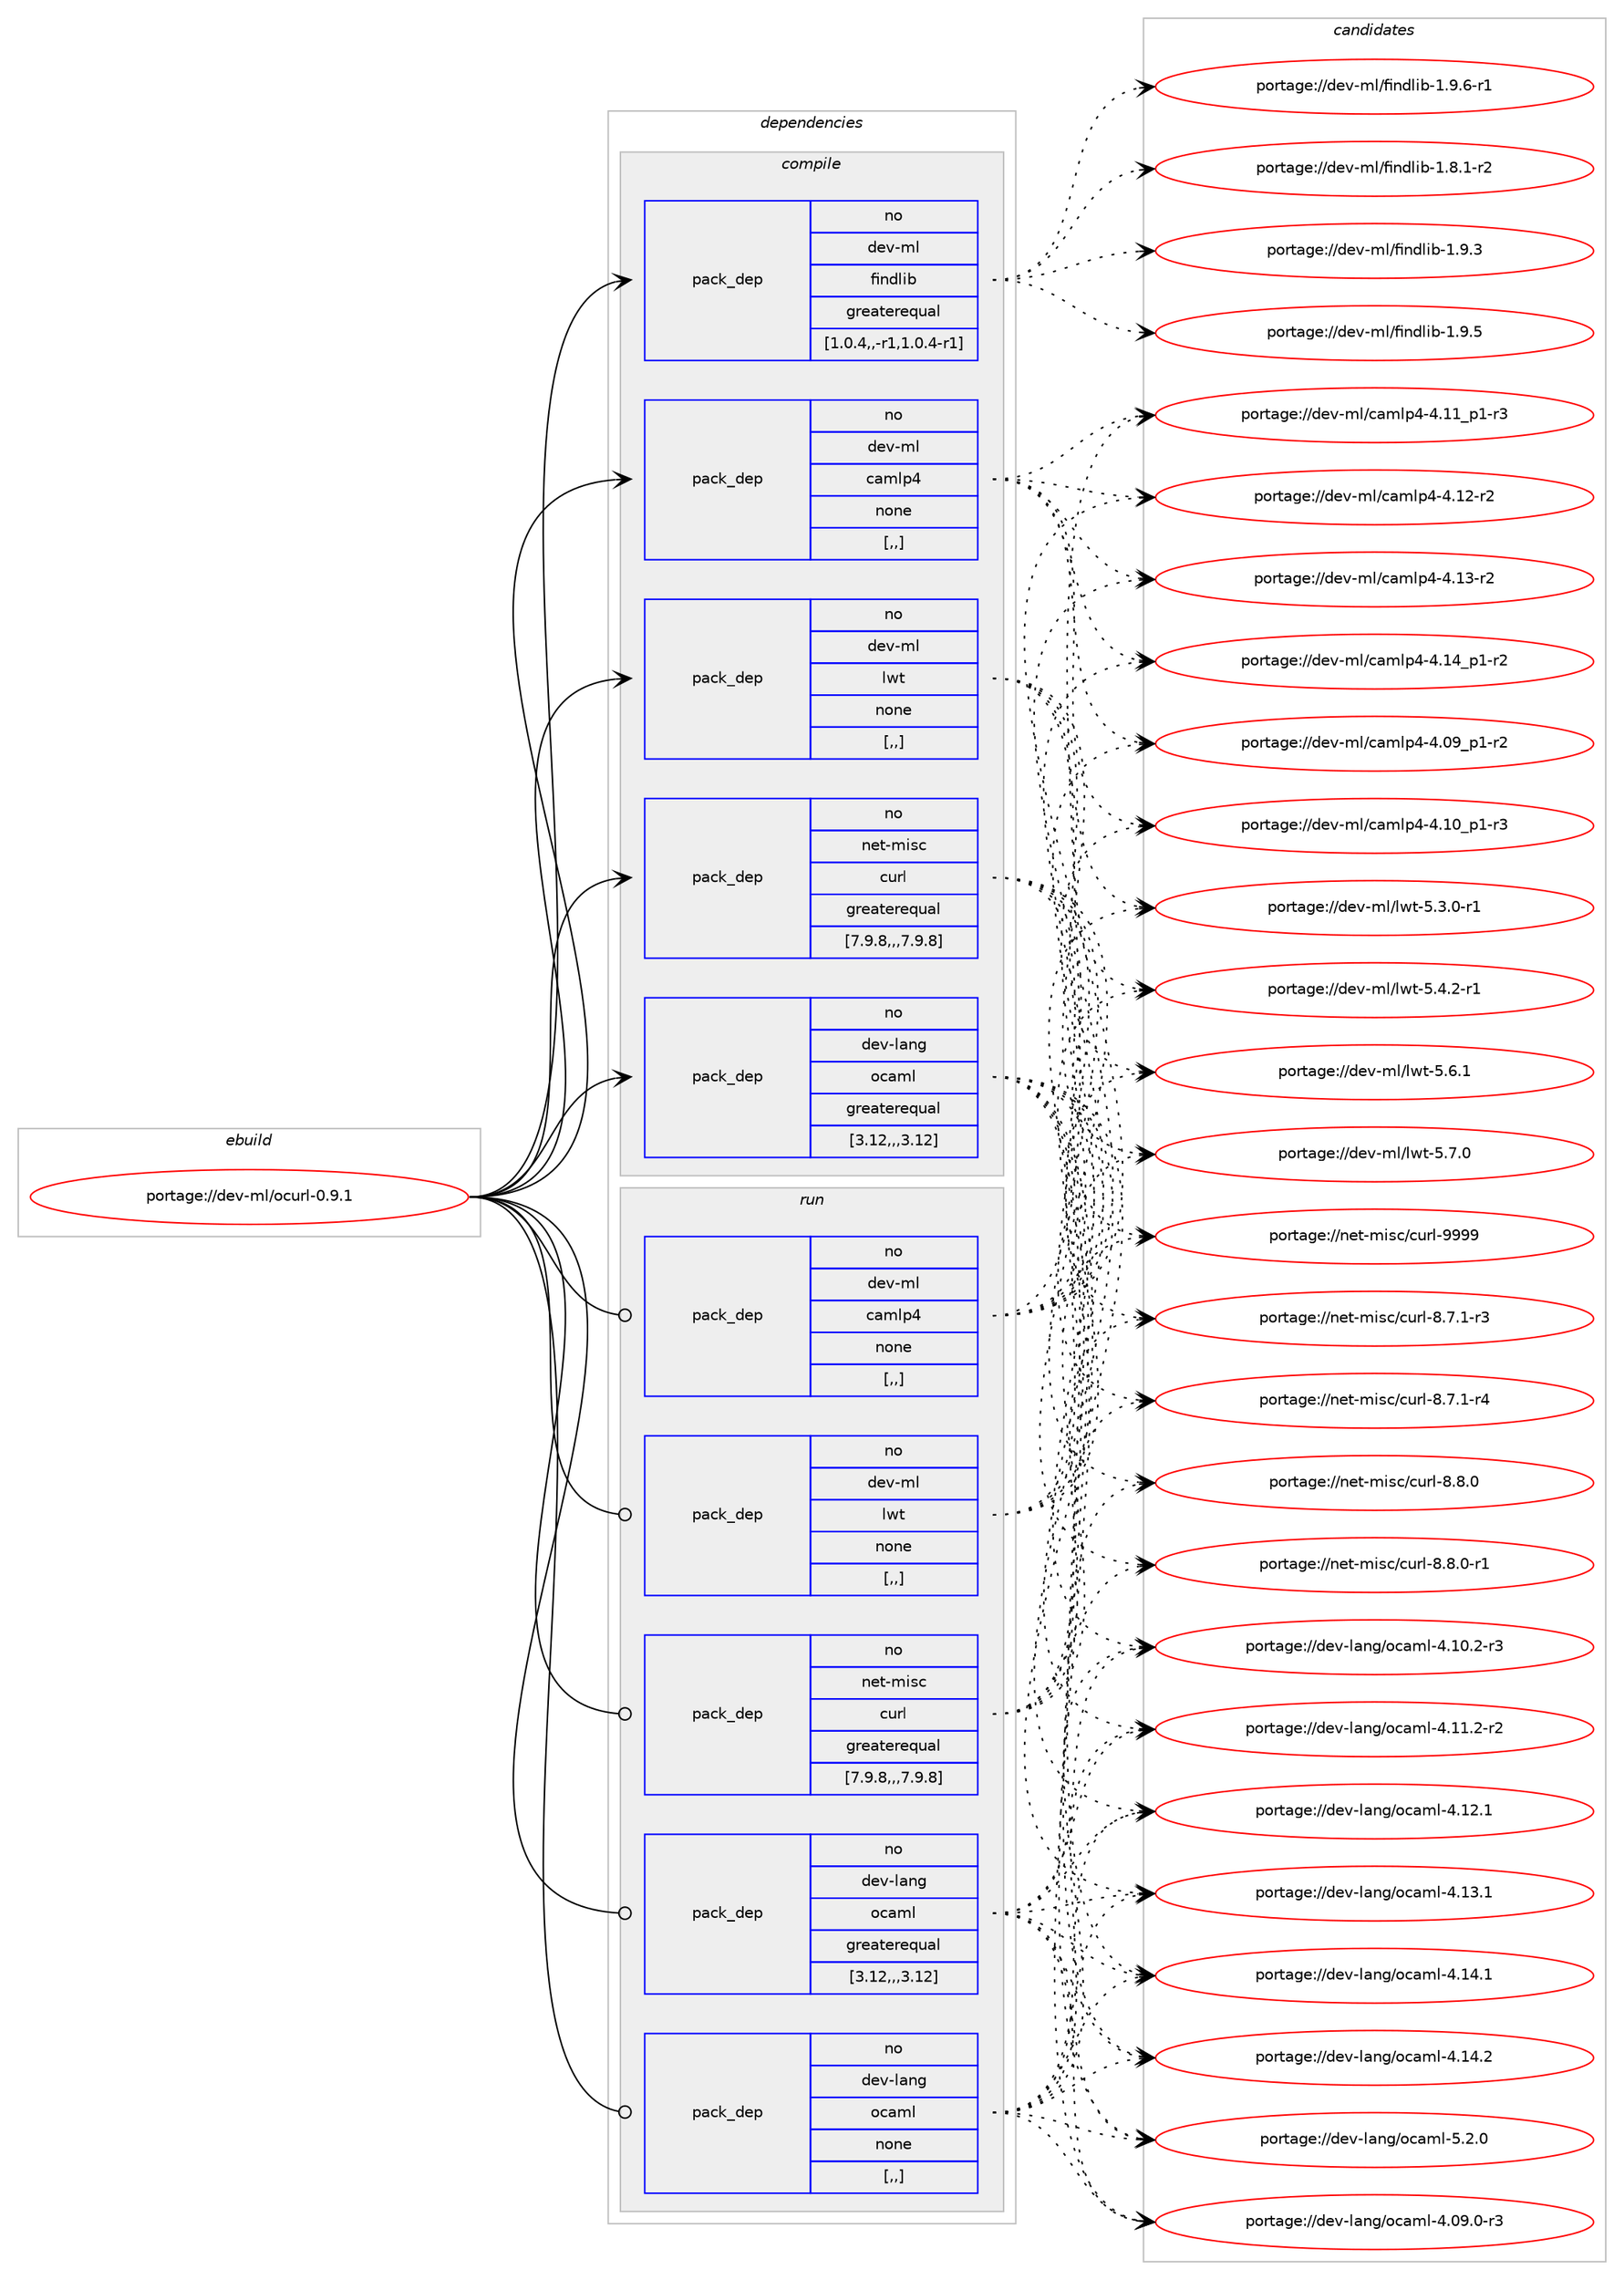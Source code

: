 digraph prolog {

# *************
# Graph options
# *************

newrank=true;
concentrate=true;
compound=true;
graph [rankdir=LR,fontname=Helvetica,fontsize=10,ranksep=1.5];#, ranksep=2.5, nodesep=0.2];
edge  [arrowhead=vee];
node  [fontname=Helvetica,fontsize=10];

# **********
# The ebuild
# **********

subgraph cluster_leftcol {
color=gray;
rank=same;
label=<<i>ebuild</i>>;
id [label="portage://dev-ml/ocurl-0.9.1", color=red, width=4, href="../dev-ml/ocurl-0.9.1.svg"];
}

# ****************
# The dependencies
# ****************

subgraph cluster_midcol {
color=gray;
label=<<i>dependencies</i>>;
subgraph cluster_compile {
fillcolor="#eeeeee";
style=filled;
label=<<i>compile</i>>;
subgraph pack88204 {
dependency118238 [label=<<TABLE BORDER="0" CELLBORDER="1" CELLSPACING="0" CELLPADDING="4" WIDTH="220"><TR><TD ROWSPAN="6" CELLPADDING="30">pack_dep</TD></TR><TR><TD WIDTH="110">no</TD></TR><TR><TD>dev-lang</TD></TR><TR><TD>ocaml</TD></TR><TR><TD>greaterequal</TD></TR><TR><TD>[3.12,,,3.12]</TD></TR></TABLE>>, shape=none, color=blue];
}
id:e -> dependency118238:w [weight=20,style="solid",arrowhead="vee"];
subgraph pack88205 {
dependency118239 [label=<<TABLE BORDER="0" CELLBORDER="1" CELLSPACING="0" CELLPADDING="4" WIDTH="220"><TR><TD ROWSPAN="6" CELLPADDING="30">pack_dep</TD></TR><TR><TD WIDTH="110">no</TD></TR><TR><TD>dev-ml</TD></TR><TR><TD>camlp4</TD></TR><TR><TD>none</TD></TR><TR><TD>[,,]</TD></TR></TABLE>>, shape=none, color=blue];
}
id:e -> dependency118239:w [weight=20,style="solid",arrowhead="vee"];
subgraph pack88206 {
dependency118240 [label=<<TABLE BORDER="0" CELLBORDER="1" CELLSPACING="0" CELLPADDING="4" WIDTH="220"><TR><TD ROWSPAN="6" CELLPADDING="30">pack_dep</TD></TR><TR><TD WIDTH="110">no</TD></TR><TR><TD>dev-ml</TD></TR><TR><TD>findlib</TD></TR><TR><TD>greaterequal</TD></TR><TR><TD>[1.0.4,,-r1,1.0.4-r1]</TD></TR></TABLE>>, shape=none, color=blue];
}
id:e -> dependency118240:w [weight=20,style="solid",arrowhead="vee"];
subgraph pack88207 {
dependency118241 [label=<<TABLE BORDER="0" CELLBORDER="1" CELLSPACING="0" CELLPADDING="4" WIDTH="220"><TR><TD ROWSPAN="6" CELLPADDING="30">pack_dep</TD></TR><TR><TD WIDTH="110">no</TD></TR><TR><TD>dev-ml</TD></TR><TR><TD>lwt</TD></TR><TR><TD>none</TD></TR><TR><TD>[,,]</TD></TR></TABLE>>, shape=none, color=blue];
}
id:e -> dependency118241:w [weight=20,style="solid",arrowhead="vee"];
subgraph pack88208 {
dependency118242 [label=<<TABLE BORDER="0" CELLBORDER="1" CELLSPACING="0" CELLPADDING="4" WIDTH="220"><TR><TD ROWSPAN="6" CELLPADDING="30">pack_dep</TD></TR><TR><TD WIDTH="110">no</TD></TR><TR><TD>net-misc</TD></TR><TR><TD>curl</TD></TR><TR><TD>greaterequal</TD></TR><TR><TD>[7.9.8,,,7.9.8]</TD></TR></TABLE>>, shape=none, color=blue];
}
id:e -> dependency118242:w [weight=20,style="solid",arrowhead="vee"];
}
subgraph cluster_compileandrun {
fillcolor="#eeeeee";
style=filled;
label=<<i>compile and run</i>>;
}
subgraph cluster_run {
fillcolor="#eeeeee";
style=filled;
label=<<i>run</i>>;
subgraph pack88209 {
dependency118243 [label=<<TABLE BORDER="0" CELLBORDER="1" CELLSPACING="0" CELLPADDING="4" WIDTH="220"><TR><TD ROWSPAN="6" CELLPADDING="30">pack_dep</TD></TR><TR><TD WIDTH="110">no</TD></TR><TR><TD>dev-lang</TD></TR><TR><TD>ocaml</TD></TR><TR><TD>greaterequal</TD></TR><TR><TD>[3.12,,,3.12]</TD></TR></TABLE>>, shape=none, color=blue];
}
id:e -> dependency118243:w [weight=20,style="solid",arrowhead="odot"];
subgraph pack88210 {
dependency118244 [label=<<TABLE BORDER="0" CELLBORDER="1" CELLSPACING="0" CELLPADDING="4" WIDTH="220"><TR><TD ROWSPAN="6" CELLPADDING="30">pack_dep</TD></TR><TR><TD WIDTH="110">no</TD></TR><TR><TD>dev-lang</TD></TR><TR><TD>ocaml</TD></TR><TR><TD>none</TD></TR><TR><TD>[,,]</TD></TR></TABLE>>, shape=none, color=blue];
}
id:e -> dependency118244:w [weight=20,style="solid",arrowhead="odot"];
subgraph pack88211 {
dependency118245 [label=<<TABLE BORDER="0" CELLBORDER="1" CELLSPACING="0" CELLPADDING="4" WIDTH="220"><TR><TD ROWSPAN="6" CELLPADDING="30">pack_dep</TD></TR><TR><TD WIDTH="110">no</TD></TR><TR><TD>dev-ml</TD></TR><TR><TD>camlp4</TD></TR><TR><TD>none</TD></TR><TR><TD>[,,]</TD></TR></TABLE>>, shape=none, color=blue];
}
id:e -> dependency118245:w [weight=20,style="solid",arrowhead="odot"];
subgraph pack88212 {
dependency118246 [label=<<TABLE BORDER="0" CELLBORDER="1" CELLSPACING="0" CELLPADDING="4" WIDTH="220"><TR><TD ROWSPAN="6" CELLPADDING="30">pack_dep</TD></TR><TR><TD WIDTH="110">no</TD></TR><TR><TD>dev-ml</TD></TR><TR><TD>lwt</TD></TR><TR><TD>none</TD></TR><TR><TD>[,,]</TD></TR></TABLE>>, shape=none, color=blue];
}
id:e -> dependency118246:w [weight=20,style="solid",arrowhead="odot"];
subgraph pack88213 {
dependency118247 [label=<<TABLE BORDER="0" CELLBORDER="1" CELLSPACING="0" CELLPADDING="4" WIDTH="220"><TR><TD ROWSPAN="6" CELLPADDING="30">pack_dep</TD></TR><TR><TD WIDTH="110">no</TD></TR><TR><TD>net-misc</TD></TR><TR><TD>curl</TD></TR><TR><TD>greaterequal</TD></TR><TR><TD>[7.9.8,,,7.9.8]</TD></TR></TABLE>>, shape=none, color=blue];
}
id:e -> dependency118247:w [weight=20,style="solid",arrowhead="odot"];
}
}

# **************
# The candidates
# **************

subgraph cluster_choices {
rank=same;
color=gray;
label=<<i>candidates</i>>;

subgraph choice88204 {
color=black;
nodesep=1;
choice1001011184510897110103471119997109108455246485746484511451 [label="portage://dev-lang/ocaml-4.09.0-r3", color=red, width=4,href="../dev-lang/ocaml-4.09.0-r3.svg"];
choice1001011184510897110103471119997109108455246494846504511451 [label="portage://dev-lang/ocaml-4.10.2-r3", color=red, width=4,href="../dev-lang/ocaml-4.10.2-r3.svg"];
choice1001011184510897110103471119997109108455246494946504511450 [label="portage://dev-lang/ocaml-4.11.2-r2", color=red, width=4,href="../dev-lang/ocaml-4.11.2-r2.svg"];
choice100101118451089711010347111999710910845524649504649 [label="portage://dev-lang/ocaml-4.12.1", color=red, width=4,href="../dev-lang/ocaml-4.12.1.svg"];
choice100101118451089711010347111999710910845524649514649 [label="portage://dev-lang/ocaml-4.13.1", color=red, width=4,href="../dev-lang/ocaml-4.13.1.svg"];
choice100101118451089711010347111999710910845524649524649 [label="portage://dev-lang/ocaml-4.14.1", color=red, width=4,href="../dev-lang/ocaml-4.14.1.svg"];
choice100101118451089711010347111999710910845524649524650 [label="portage://dev-lang/ocaml-4.14.2", color=red, width=4,href="../dev-lang/ocaml-4.14.2.svg"];
choice1001011184510897110103471119997109108455346504648 [label="portage://dev-lang/ocaml-5.2.0", color=red, width=4,href="../dev-lang/ocaml-5.2.0.svg"];
dependency118238:e -> choice1001011184510897110103471119997109108455246485746484511451:w [style=dotted,weight="100"];
dependency118238:e -> choice1001011184510897110103471119997109108455246494846504511451:w [style=dotted,weight="100"];
dependency118238:e -> choice1001011184510897110103471119997109108455246494946504511450:w [style=dotted,weight="100"];
dependency118238:e -> choice100101118451089711010347111999710910845524649504649:w [style=dotted,weight="100"];
dependency118238:e -> choice100101118451089711010347111999710910845524649514649:w [style=dotted,weight="100"];
dependency118238:e -> choice100101118451089711010347111999710910845524649524649:w [style=dotted,weight="100"];
dependency118238:e -> choice100101118451089711010347111999710910845524649524650:w [style=dotted,weight="100"];
dependency118238:e -> choice1001011184510897110103471119997109108455346504648:w [style=dotted,weight="100"];
}
subgraph choice88205 {
color=black;
nodesep=1;
choice1001011184510910847999710910811252455246485795112494511450 [label="portage://dev-ml/camlp4-4.09_p1-r2", color=red, width=4,href="../dev-ml/camlp4-4.09_p1-r2.svg"];
choice1001011184510910847999710910811252455246494895112494511451 [label="portage://dev-ml/camlp4-4.10_p1-r3", color=red, width=4,href="../dev-ml/camlp4-4.10_p1-r3.svg"];
choice1001011184510910847999710910811252455246494995112494511451 [label="portage://dev-ml/camlp4-4.11_p1-r3", color=red, width=4,href="../dev-ml/camlp4-4.11_p1-r3.svg"];
choice100101118451091084799971091081125245524649504511450 [label="portage://dev-ml/camlp4-4.12-r2", color=red, width=4,href="../dev-ml/camlp4-4.12-r2.svg"];
choice100101118451091084799971091081125245524649514511450 [label="portage://dev-ml/camlp4-4.13-r2", color=red, width=4,href="../dev-ml/camlp4-4.13-r2.svg"];
choice1001011184510910847999710910811252455246495295112494511450 [label="portage://dev-ml/camlp4-4.14_p1-r2", color=red, width=4,href="../dev-ml/camlp4-4.14_p1-r2.svg"];
dependency118239:e -> choice1001011184510910847999710910811252455246485795112494511450:w [style=dotted,weight="100"];
dependency118239:e -> choice1001011184510910847999710910811252455246494895112494511451:w [style=dotted,weight="100"];
dependency118239:e -> choice1001011184510910847999710910811252455246494995112494511451:w [style=dotted,weight="100"];
dependency118239:e -> choice100101118451091084799971091081125245524649504511450:w [style=dotted,weight="100"];
dependency118239:e -> choice100101118451091084799971091081125245524649514511450:w [style=dotted,weight="100"];
dependency118239:e -> choice1001011184510910847999710910811252455246495295112494511450:w [style=dotted,weight="100"];
}
subgraph choice88206 {
color=black;
nodesep=1;
choice1001011184510910847102105110100108105984549465646494511450 [label="portage://dev-ml/findlib-1.8.1-r2", color=red, width=4,href="../dev-ml/findlib-1.8.1-r2.svg"];
choice100101118451091084710210511010010810598454946574651 [label="portage://dev-ml/findlib-1.9.3", color=red, width=4,href="../dev-ml/findlib-1.9.3.svg"];
choice100101118451091084710210511010010810598454946574653 [label="portage://dev-ml/findlib-1.9.5", color=red, width=4,href="../dev-ml/findlib-1.9.5.svg"];
choice1001011184510910847102105110100108105984549465746544511449 [label="portage://dev-ml/findlib-1.9.6-r1", color=red, width=4,href="../dev-ml/findlib-1.9.6-r1.svg"];
dependency118240:e -> choice1001011184510910847102105110100108105984549465646494511450:w [style=dotted,weight="100"];
dependency118240:e -> choice100101118451091084710210511010010810598454946574651:w [style=dotted,weight="100"];
dependency118240:e -> choice100101118451091084710210511010010810598454946574653:w [style=dotted,weight="100"];
dependency118240:e -> choice1001011184510910847102105110100108105984549465746544511449:w [style=dotted,weight="100"];
}
subgraph choice88207 {
color=black;
nodesep=1;
choice10010111845109108471081191164553465146484511449 [label="portage://dev-ml/lwt-5.3.0-r1", color=red, width=4,href="../dev-ml/lwt-5.3.0-r1.svg"];
choice10010111845109108471081191164553465246504511449 [label="portage://dev-ml/lwt-5.4.2-r1", color=red, width=4,href="../dev-ml/lwt-5.4.2-r1.svg"];
choice1001011184510910847108119116455346544649 [label="portage://dev-ml/lwt-5.6.1", color=red, width=4,href="../dev-ml/lwt-5.6.1.svg"];
choice1001011184510910847108119116455346554648 [label="portage://dev-ml/lwt-5.7.0", color=red, width=4,href="../dev-ml/lwt-5.7.0.svg"];
dependency118241:e -> choice10010111845109108471081191164553465146484511449:w [style=dotted,weight="100"];
dependency118241:e -> choice10010111845109108471081191164553465246504511449:w [style=dotted,weight="100"];
dependency118241:e -> choice1001011184510910847108119116455346544649:w [style=dotted,weight="100"];
dependency118241:e -> choice1001011184510910847108119116455346554648:w [style=dotted,weight="100"];
}
subgraph choice88208 {
color=black;
nodesep=1;
choice110101116451091051159947991171141084556465546494511451 [label="portage://net-misc/curl-8.7.1-r3", color=red, width=4,href="../net-misc/curl-8.7.1-r3.svg"];
choice110101116451091051159947991171141084556465546494511452 [label="portage://net-misc/curl-8.7.1-r4", color=red, width=4,href="../net-misc/curl-8.7.1-r4.svg"];
choice11010111645109105115994799117114108455646564648 [label="portage://net-misc/curl-8.8.0", color=red, width=4,href="../net-misc/curl-8.8.0.svg"];
choice110101116451091051159947991171141084556465646484511449 [label="portage://net-misc/curl-8.8.0-r1", color=red, width=4,href="../net-misc/curl-8.8.0-r1.svg"];
choice110101116451091051159947991171141084557575757 [label="portage://net-misc/curl-9999", color=red, width=4,href="../net-misc/curl-9999.svg"];
dependency118242:e -> choice110101116451091051159947991171141084556465546494511451:w [style=dotted,weight="100"];
dependency118242:e -> choice110101116451091051159947991171141084556465546494511452:w [style=dotted,weight="100"];
dependency118242:e -> choice11010111645109105115994799117114108455646564648:w [style=dotted,weight="100"];
dependency118242:e -> choice110101116451091051159947991171141084556465646484511449:w [style=dotted,weight="100"];
dependency118242:e -> choice110101116451091051159947991171141084557575757:w [style=dotted,weight="100"];
}
subgraph choice88209 {
color=black;
nodesep=1;
choice1001011184510897110103471119997109108455246485746484511451 [label="portage://dev-lang/ocaml-4.09.0-r3", color=red, width=4,href="../dev-lang/ocaml-4.09.0-r3.svg"];
choice1001011184510897110103471119997109108455246494846504511451 [label="portage://dev-lang/ocaml-4.10.2-r3", color=red, width=4,href="../dev-lang/ocaml-4.10.2-r3.svg"];
choice1001011184510897110103471119997109108455246494946504511450 [label="portage://dev-lang/ocaml-4.11.2-r2", color=red, width=4,href="../dev-lang/ocaml-4.11.2-r2.svg"];
choice100101118451089711010347111999710910845524649504649 [label="portage://dev-lang/ocaml-4.12.1", color=red, width=4,href="../dev-lang/ocaml-4.12.1.svg"];
choice100101118451089711010347111999710910845524649514649 [label="portage://dev-lang/ocaml-4.13.1", color=red, width=4,href="../dev-lang/ocaml-4.13.1.svg"];
choice100101118451089711010347111999710910845524649524649 [label="portage://dev-lang/ocaml-4.14.1", color=red, width=4,href="../dev-lang/ocaml-4.14.1.svg"];
choice100101118451089711010347111999710910845524649524650 [label="portage://dev-lang/ocaml-4.14.2", color=red, width=4,href="../dev-lang/ocaml-4.14.2.svg"];
choice1001011184510897110103471119997109108455346504648 [label="portage://dev-lang/ocaml-5.2.0", color=red, width=4,href="../dev-lang/ocaml-5.2.0.svg"];
dependency118243:e -> choice1001011184510897110103471119997109108455246485746484511451:w [style=dotted,weight="100"];
dependency118243:e -> choice1001011184510897110103471119997109108455246494846504511451:w [style=dotted,weight="100"];
dependency118243:e -> choice1001011184510897110103471119997109108455246494946504511450:w [style=dotted,weight="100"];
dependency118243:e -> choice100101118451089711010347111999710910845524649504649:w [style=dotted,weight="100"];
dependency118243:e -> choice100101118451089711010347111999710910845524649514649:w [style=dotted,weight="100"];
dependency118243:e -> choice100101118451089711010347111999710910845524649524649:w [style=dotted,weight="100"];
dependency118243:e -> choice100101118451089711010347111999710910845524649524650:w [style=dotted,weight="100"];
dependency118243:e -> choice1001011184510897110103471119997109108455346504648:w [style=dotted,weight="100"];
}
subgraph choice88210 {
color=black;
nodesep=1;
choice1001011184510897110103471119997109108455246485746484511451 [label="portage://dev-lang/ocaml-4.09.0-r3", color=red, width=4,href="../dev-lang/ocaml-4.09.0-r3.svg"];
choice1001011184510897110103471119997109108455246494846504511451 [label="portage://dev-lang/ocaml-4.10.2-r3", color=red, width=4,href="../dev-lang/ocaml-4.10.2-r3.svg"];
choice1001011184510897110103471119997109108455246494946504511450 [label="portage://dev-lang/ocaml-4.11.2-r2", color=red, width=4,href="../dev-lang/ocaml-4.11.2-r2.svg"];
choice100101118451089711010347111999710910845524649504649 [label="portage://dev-lang/ocaml-4.12.1", color=red, width=4,href="../dev-lang/ocaml-4.12.1.svg"];
choice100101118451089711010347111999710910845524649514649 [label="portage://dev-lang/ocaml-4.13.1", color=red, width=4,href="../dev-lang/ocaml-4.13.1.svg"];
choice100101118451089711010347111999710910845524649524649 [label="portage://dev-lang/ocaml-4.14.1", color=red, width=4,href="../dev-lang/ocaml-4.14.1.svg"];
choice100101118451089711010347111999710910845524649524650 [label="portage://dev-lang/ocaml-4.14.2", color=red, width=4,href="../dev-lang/ocaml-4.14.2.svg"];
choice1001011184510897110103471119997109108455346504648 [label="portage://dev-lang/ocaml-5.2.0", color=red, width=4,href="../dev-lang/ocaml-5.2.0.svg"];
dependency118244:e -> choice1001011184510897110103471119997109108455246485746484511451:w [style=dotted,weight="100"];
dependency118244:e -> choice1001011184510897110103471119997109108455246494846504511451:w [style=dotted,weight="100"];
dependency118244:e -> choice1001011184510897110103471119997109108455246494946504511450:w [style=dotted,weight="100"];
dependency118244:e -> choice100101118451089711010347111999710910845524649504649:w [style=dotted,weight="100"];
dependency118244:e -> choice100101118451089711010347111999710910845524649514649:w [style=dotted,weight="100"];
dependency118244:e -> choice100101118451089711010347111999710910845524649524649:w [style=dotted,weight="100"];
dependency118244:e -> choice100101118451089711010347111999710910845524649524650:w [style=dotted,weight="100"];
dependency118244:e -> choice1001011184510897110103471119997109108455346504648:w [style=dotted,weight="100"];
}
subgraph choice88211 {
color=black;
nodesep=1;
choice1001011184510910847999710910811252455246485795112494511450 [label="portage://dev-ml/camlp4-4.09_p1-r2", color=red, width=4,href="../dev-ml/camlp4-4.09_p1-r2.svg"];
choice1001011184510910847999710910811252455246494895112494511451 [label="portage://dev-ml/camlp4-4.10_p1-r3", color=red, width=4,href="../dev-ml/camlp4-4.10_p1-r3.svg"];
choice1001011184510910847999710910811252455246494995112494511451 [label="portage://dev-ml/camlp4-4.11_p1-r3", color=red, width=4,href="../dev-ml/camlp4-4.11_p1-r3.svg"];
choice100101118451091084799971091081125245524649504511450 [label="portage://dev-ml/camlp4-4.12-r2", color=red, width=4,href="../dev-ml/camlp4-4.12-r2.svg"];
choice100101118451091084799971091081125245524649514511450 [label="portage://dev-ml/camlp4-4.13-r2", color=red, width=4,href="../dev-ml/camlp4-4.13-r2.svg"];
choice1001011184510910847999710910811252455246495295112494511450 [label="portage://dev-ml/camlp4-4.14_p1-r2", color=red, width=4,href="../dev-ml/camlp4-4.14_p1-r2.svg"];
dependency118245:e -> choice1001011184510910847999710910811252455246485795112494511450:w [style=dotted,weight="100"];
dependency118245:e -> choice1001011184510910847999710910811252455246494895112494511451:w [style=dotted,weight="100"];
dependency118245:e -> choice1001011184510910847999710910811252455246494995112494511451:w [style=dotted,weight="100"];
dependency118245:e -> choice100101118451091084799971091081125245524649504511450:w [style=dotted,weight="100"];
dependency118245:e -> choice100101118451091084799971091081125245524649514511450:w [style=dotted,weight="100"];
dependency118245:e -> choice1001011184510910847999710910811252455246495295112494511450:w [style=dotted,weight="100"];
}
subgraph choice88212 {
color=black;
nodesep=1;
choice10010111845109108471081191164553465146484511449 [label="portage://dev-ml/lwt-5.3.0-r1", color=red, width=4,href="../dev-ml/lwt-5.3.0-r1.svg"];
choice10010111845109108471081191164553465246504511449 [label="portage://dev-ml/lwt-5.4.2-r1", color=red, width=4,href="../dev-ml/lwt-5.4.2-r1.svg"];
choice1001011184510910847108119116455346544649 [label="portage://dev-ml/lwt-5.6.1", color=red, width=4,href="../dev-ml/lwt-5.6.1.svg"];
choice1001011184510910847108119116455346554648 [label="portage://dev-ml/lwt-5.7.0", color=red, width=4,href="../dev-ml/lwt-5.7.0.svg"];
dependency118246:e -> choice10010111845109108471081191164553465146484511449:w [style=dotted,weight="100"];
dependency118246:e -> choice10010111845109108471081191164553465246504511449:w [style=dotted,weight="100"];
dependency118246:e -> choice1001011184510910847108119116455346544649:w [style=dotted,weight="100"];
dependency118246:e -> choice1001011184510910847108119116455346554648:w [style=dotted,weight="100"];
}
subgraph choice88213 {
color=black;
nodesep=1;
choice110101116451091051159947991171141084556465546494511451 [label="portage://net-misc/curl-8.7.1-r3", color=red, width=4,href="../net-misc/curl-8.7.1-r3.svg"];
choice110101116451091051159947991171141084556465546494511452 [label="portage://net-misc/curl-8.7.1-r4", color=red, width=4,href="../net-misc/curl-8.7.1-r4.svg"];
choice11010111645109105115994799117114108455646564648 [label="portage://net-misc/curl-8.8.0", color=red, width=4,href="../net-misc/curl-8.8.0.svg"];
choice110101116451091051159947991171141084556465646484511449 [label="portage://net-misc/curl-8.8.0-r1", color=red, width=4,href="../net-misc/curl-8.8.0-r1.svg"];
choice110101116451091051159947991171141084557575757 [label="portage://net-misc/curl-9999", color=red, width=4,href="../net-misc/curl-9999.svg"];
dependency118247:e -> choice110101116451091051159947991171141084556465546494511451:w [style=dotted,weight="100"];
dependency118247:e -> choice110101116451091051159947991171141084556465546494511452:w [style=dotted,weight="100"];
dependency118247:e -> choice11010111645109105115994799117114108455646564648:w [style=dotted,weight="100"];
dependency118247:e -> choice110101116451091051159947991171141084556465646484511449:w [style=dotted,weight="100"];
dependency118247:e -> choice110101116451091051159947991171141084557575757:w [style=dotted,weight="100"];
}
}

}
